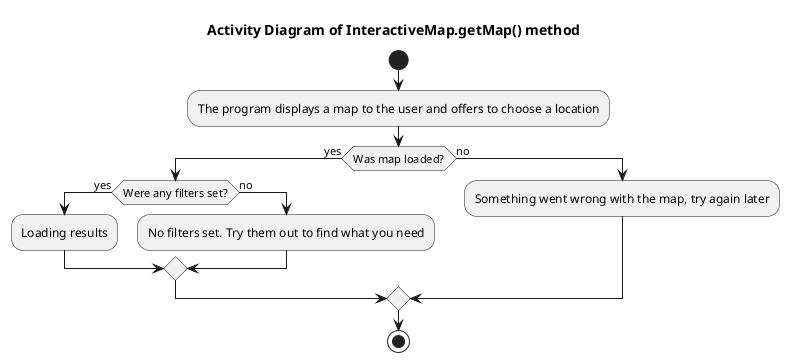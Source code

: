 @startuml
title Activity Diagram of InteractiveMap.getMap() method

start

:The program displays a map to the user and offers to choose a location; 

if (Was map loaded?) then (yes)
    if (Were any filters set?) then (yes)
      :Loading results;
    else (no)
      :No filters set. Try them out to find what you need;
    endif
else (no)
  :Something went wrong with the map, try again later;
endif

stop
@enduml